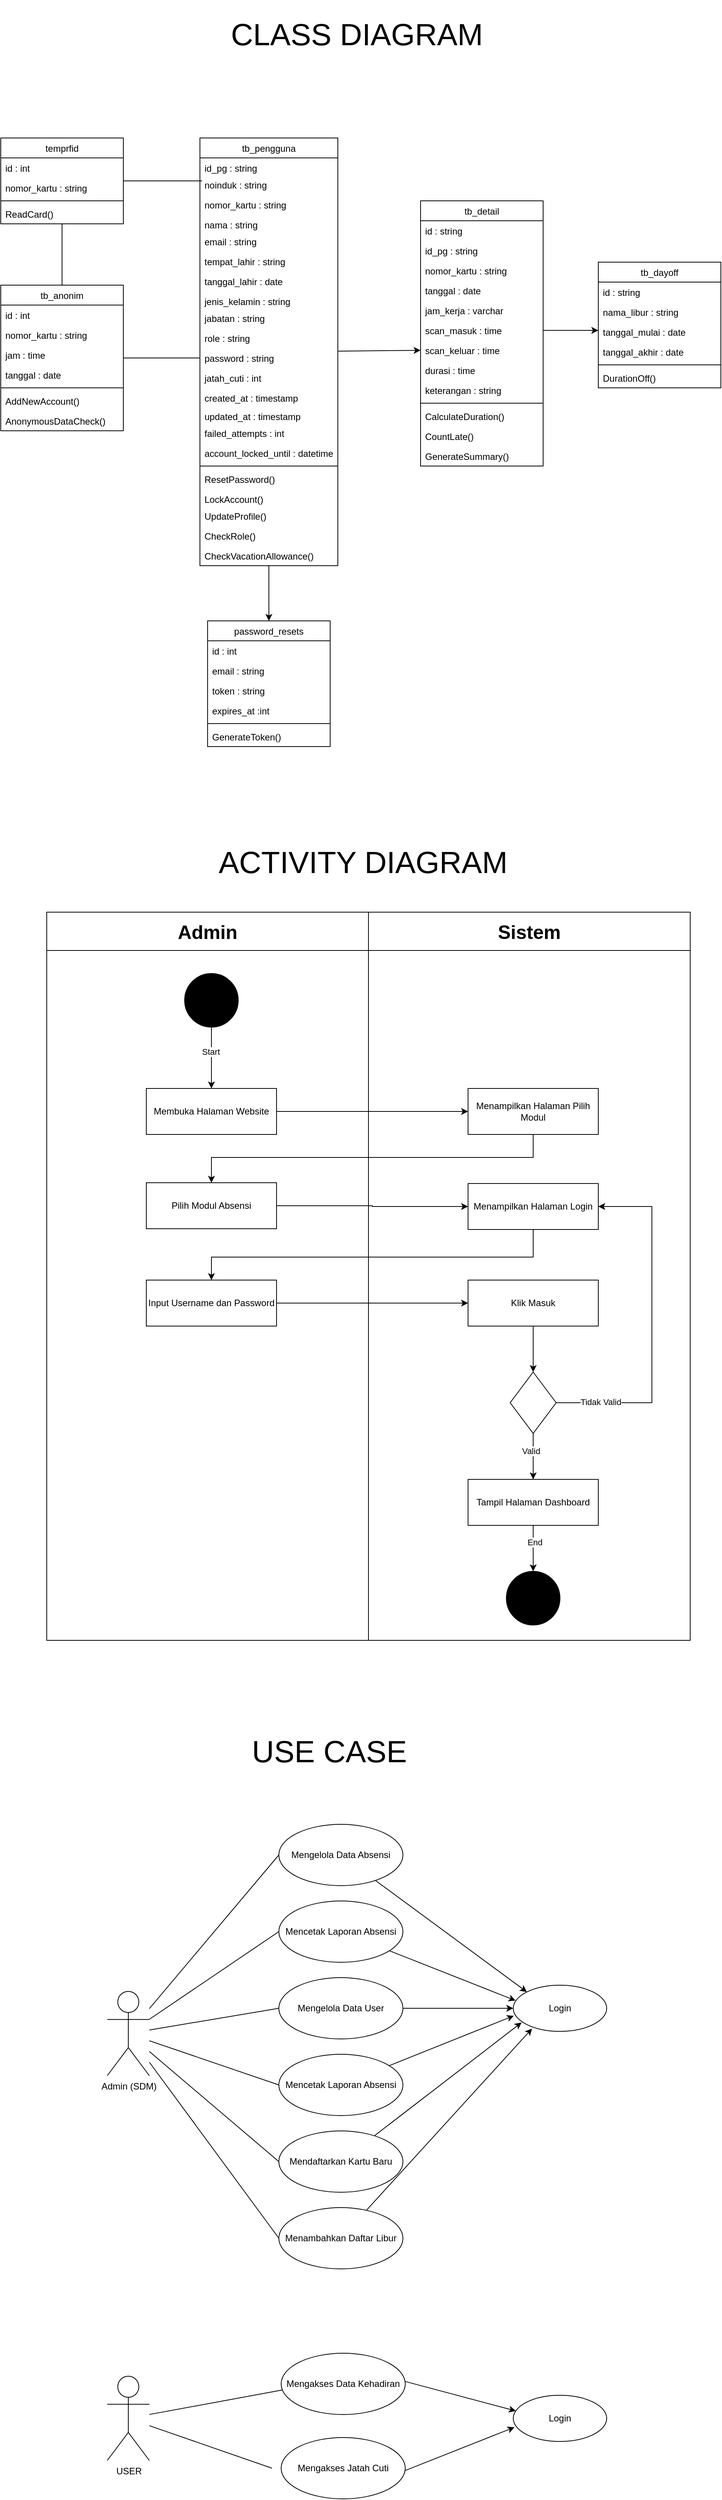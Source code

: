 <mxfile version="26.2.14" pages="2">
  <diagram id="C5RBs43oDa-KdzZeNtuy" name="Absensi">
    <mxGraphModel dx="3417" dy="1265" grid="1" gridSize="10" guides="1" tooltips="1" connect="1" arrows="1" fold="1" page="1" pageScale="1" pageWidth="827" pageHeight="1169" math="0" shadow="0">
      <root>
        <mxCell id="WIyWlLk6GJQsqaUBKTNV-0" />
        <mxCell id="WIyWlLk6GJQsqaUBKTNV-1" parent="WIyWlLk6GJQsqaUBKTNV-0" />
        <mxCell id="SyuBjHR5Lwldrf2_lOxi-8" style="edgeStyle=orthogonalEdgeStyle;rounded=0;orthogonalLoop=1;jettySize=auto;html=1;entryX=0.5;entryY=0;entryDx=0;entryDy=0;" edge="1" parent="WIyWlLk6GJQsqaUBKTNV-1" source="zkfFHV4jXpPFQw0GAbJ--0" target="zkfFHV4jXpPFQw0GAbJ--6">
          <mxGeometry relative="1" as="geometry" />
        </mxCell>
        <mxCell id="SyuBjHR5Lwldrf2_lOxi-12" style="rounded=0;orthogonalLoop=1;jettySize=auto;html=1;entryX=0;entryY=0.5;entryDx=0;entryDy=0;" edge="1" parent="WIyWlLk6GJQsqaUBKTNV-1" source="zkfFHV4jXpPFQw0GAbJ--0" target="3MfYSc1OecgdVgET8Uy0-64">
          <mxGeometry relative="1" as="geometry">
            <mxPoint x="470" y="609" as="targetPoint" />
          </mxGeometry>
        </mxCell>
        <mxCell id="zkfFHV4jXpPFQw0GAbJ--0" value="tb_pengguna" style="swimlane;fontStyle=0;align=center;verticalAlign=top;childLayout=stackLayout;horizontal=1;startSize=26;horizontalStack=0;resizeParent=1;resizeLast=0;collapsible=1;marginBottom=0;rounded=0;shadow=0;strokeWidth=1;" parent="WIyWlLk6GJQsqaUBKTNV-1" vertex="1">
          <mxGeometry x="200" y="330" width="180" height="558" as="geometry">
            <mxRectangle x="230" y="140" width="160" height="26" as="alternateBounds" />
          </mxGeometry>
        </mxCell>
        <mxCell id="zkfFHV4jXpPFQw0GAbJ--1" value="id_pg : string" style="text;align=left;verticalAlign=top;spacingLeft=4;spacingRight=4;overflow=hidden;rotatable=0;points=[[0,0.5],[1,0.5]];portConstraint=eastwest;" parent="zkfFHV4jXpPFQw0GAbJ--0" vertex="1">
          <mxGeometry y="26" width="180" height="22" as="geometry" />
        </mxCell>
        <mxCell id="zkfFHV4jXpPFQw0GAbJ--2" value="noinduk : string" style="text;align=left;verticalAlign=top;spacingLeft=4;spacingRight=4;overflow=hidden;rotatable=0;points=[[0,0.5],[1,0.5]];portConstraint=eastwest;rounded=0;shadow=0;html=0;" parent="zkfFHV4jXpPFQw0GAbJ--0" vertex="1">
          <mxGeometry y="48" width="180" height="26" as="geometry" />
        </mxCell>
        <mxCell id="zkfFHV4jXpPFQw0GAbJ--3" value="nomor_kartu : string" style="text;align=left;verticalAlign=top;spacingLeft=4;spacingRight=4;overflow=hidden;rotatable=0;points=[[0,0.5],[1,0.5]];portConstraint=eastwest;rounded=0;shadow=0;html=0;" parent="zkfFHV4jXpPFQw0GAbJ--0" vertex="1">
          <mxGeometry y="74" width="180" height="26" as="geometry" />
        </mxCell>
        <mxCell id="3MfYSc1OecgdVgET8Uy0-11" value="nama : string" style="text;align=left;verticalAlign=top;spacingLeft=4;spacingRight=4;overflow=hidden;rotatable=0;points=[[0,0.5],[1,0.5]];portConstraint=eastwest;" parent="zkfFHV4jXpPFQw0GAbJ--0" vertex="1">
          <mxGeometry y="100" width="180" height="22" as="geometry" />
        </mxCell>
        <mxCell id="3MfYSc1OecgdVgET8Uy0-13" value="email : string" style="text;align=left;verticalAlign=top;spacingLeft=4;spacingRight=4;overflow=hidden;rotatable=0;points=[[0,0.5],[1,0.5]];portConstraint=eastwest;rounded=0;shadow=0;html=0;" parent="zkfFHV4jXpPFQw0GAbJ--0" vertex="1">
          <mxGeometry y="122" width="180" height="26" as="geometry" />
        </mxCell>
        <mxCell id="3MfYSc1OecgdVgET8Uy0-24" value="tempat_lahir : string" style="text;align=left;verticalAlign=top;spacingLeft=4;spacingRight=4;overflow=hidden;rotatable=0;points=[[0,0.5],[1,0.5]];portConstraint=eastwest;rounded=0;shadow=0;html=0;" parent="zkfFHV4jXpPFQw0GAbJ--0" vertex="1">
          <mxGeometry y="148" width="180" height="26" as="geometry" />
        </mxCell>
        <mxCell id="3MfYSc1OecgdVgET8Uy0-21" value="tanggal_lahir : date" style="text;align=left;verticalAlign=top;spacingLeft=4;spacingRight=4;overflow=hidden;rotatable=0;points=[[0,0.5],[1,0.5]];portConstraint=eastwest;rounded=0;shadow=0;html=0;" parent="zkfFHV4jXpPFQw0GAbJ--0" vertex="1">
          <mxGeometry y="174" width="180" height="26" as="geometry" />
        </mxCell>
        <mxCell id="3MfYSc1OecgdVgET8Uy0-20" value="jenis_kelamin : string" style="text;align=left;verticalAlign=top;spacingLeft=4;spacingRight=4;overflow=hidden;rotatable=0;points=[[0,0.5],[1,0.5]];portConstraint=eastwest;" parent="zkfFHV4jXpPFQw0GAbJ--0" vertex="1">
          <mxGeometry y="200" width="180" height="22" as="geometry" />
        </mxCell>
        <mxCell id="3MfYSc1OecgdVgET8Uy0-22" value="jabatan : string" style="text;align=left;verticalAlign=top;spacingLeft=4;spacingRight=4;overflow=hidden;rotatable=0;points=[[0,0.5],[1,0.5]];portConstraint=eastwest;rounded=0;shadow=0;html=0;" parent="zkfFHV4jXpPFQw0GAbJ--0" vertex="1">
          <mxGeometry y="222" width="180" height="26" as="geometry" />
        </mxCell>
        <mxCell id="3MfYSc1OecgdVgET8Uy0-23" value="role : string" style="text;align=left;verticalAlign=top;spacingLeft=4;spacingRight=4;overflow=hidden;rotatable=0;points=[[0,0.5],[1,0.5]];portConstraint=eastwest;rounded=0;shadow=0;html=0;" parent="zkfFHV4jXpPFQw0GAbJ--0" vertex="1">
          <mxGeometry y="248" width="180" height="26" as="geometry" />
        </mxCell>
        <mxCell id="3MfYSc1OecgdVgET8Uy0-12" value="password : string" style="text;align=left;verticalAlign=top;spacingLeft=4;spacingRight=4;overflow=hidden;rotatable=0;points=[[0,0.5],[1,0.5]];portConstraint=eastwest;rounded=0;shadow=0;html=0;" parent="zkfFHV4jXpPFQw0GAbJ--0" vertex="1">
          <mxGeometry y="274" width="180" height="26" as="geometry" />
        </mxCell>
        <mxCell id="3MfYSc1OecgdVgET8Uy0-52" value="jatah_cuti : int" style="text;align=left;verticalAlign=top;spacingLeft=4;spacingRight=4;overflow=hidden;rotatable=0;points=[[0,0.5],[1,0.5]];portConstraint=eastwest;rounded=0;shadow=0;html=0;" parent="zkfFHV4jXpPFQw0GAbJ--0" vertex="1">
          <mxGeometry y="300" width="180" height="26" as="geometry" />
        </mxCell>
        <mxCell id="3MfYSc1OecgdVgET8Uy0-56" value="created_at : timestamp" style="text;align=left;verticalAlign=top;spacingLeft=4;spacingRight=4;overflow=hidden;rotatable=0;points=[[0,0.5],[1,0.5]];portConstraint=eastwest;rounded=0;shadow=0;html=0;" parent="zkfFHV4jXpPFQw0GAbJ--0" vertex="1">
          <mxGeometry y="326" width="180" height="24" as="geometry" />
        </mxCell>
        <mxCell id="3MfYSc1OecgdVgET8Uy0-55" value="updated_at : timestamp" style="text;align=left;verticalAlign=top;spacingLeft=4;spacingRight=4;overflow=hidden;rotatable=0;points=[[0,0.5],[1,0.5]];portConstraint=eastwest;" parent="zkfFHV4jXpPFQw0GAbJ--0" vertex="1">
          <mxGeometry y="350" width="180" height="22" as="geometry" />
        </mxCell>
        <mxCell id="3MfYSc1OecgdVgET8Uy0-54" value="failed_attempts : int" style="text;align=left;verticalAlign=top;spacingLeft=4;spacingRight=4;overflow=hidden;rotatable=0;points=[[0,0.5],[1,0.5]];portConstraint=eastwest;rounded=0;shadow=0;html=0;" parent="zkfFHV4jXpPFQw0GAbJ--0" vertex="1">
          <mxGeometry y="372" width="180" height="26" as="geometry" />
        </mxCell>
        <mxCell id="3MfYSc1OecgdVgET8Uy0-53" value="account_locked_until : datetime" style="text;align=left;verticalAlign=top;spacingLeft=4;spacingRight=4;overflow=hidden;rotatable=0;points=[[0,0.5],[1,0.5]];portConstraint=eastwest;rounded=0;shadow=0;html=0;" parent="zkfFHV4jXpPFQw0GAbJ--0" vertex="1">
          <mxGeometry y="398" width="180" height="26" as="geometry" />
        </mxCell>
        <mxCell id="zkfFHV4jXpPFQw0GAbJ--4" value="" style="line;html=1;strokeWidth=1;align=left;verticalAlign=middle;spacingTop=-1;spacingLeft=3;spacingRight=3;rotatable=0;labelPosition=right;points=[];portConstraint=eastwest;" parent="zkfFHV4jXpPFQw0GAbJ--0" vertex="1">
          <mxGeometry y="424" width="180" height="8" as="geometry" />
        </mxCell>
        <mxCell id="zkfFHV4jXpPFQw0GAbJ--5" value="ResetPassword()" style="text;align=left;verticalAlign=top;spacingLeft=4;spacingRight=4;overflow=hidden;rotatable=0;points=[[0,0.5],[1,0.5]];portConstraint=eastwest;" parent="zkfFHV4jXpPFQw0GAbJ--0" vertex="1">
          <mxGeometry y="432" width="180" height="26" as="geometry" />
        </mxCell>
        <mxCell id="3MfYSc1OecgdVgET8Uy0-65" value="LockAccount()" style="text;align=left;verticalAlign=top;spacingLeft=4;spacingRight=4;overflow=hidden;rotatable=0;points=[[0,0.5],[1,0.5]];portConstraint=eastwest;" parent="zkfFHV4jXpPFQw0GAbJ--0" vertex="1">
          <mxGeometry y="458" width="180" height="22" as="geometry" />
        </mxCell>
        <mxCell id="3MfYSc1OecgdVgET8Uy0-66" value="UpdateProfile()" style="text;align=left;verticalAlign=top;spacingLeft=4;spacingRight=4;overflow=hidden;rotatable=0;points=[[0,0.5],[1,0.5]];portConstraint=eastwest;rounded=0;shadow=0;html=0;" parent="zkfFHV4jXpPFQw0GAbJ--0" vertex="1">
          <mxGeometry y="480" width="180" height="26" as="geometry" />
        </mxCell>
        <mxCell id="3MfYSc1OecgdVgET8Uy0-67" value="CheckRole()" style="text;align=left;verticalAlign=top;spacingLeft=4;spacingRight=4;overflow=hidden;rotatable=0;points=[[0,0.5],[1,0.5]];portConstraint=eastwest;rounded=0;shadow=0;html=0;" parent="zkfFHV4jXpPFQw0GAbJ--0" vertex="1">
          <mxGeometry y="506" width="180" height="26" as="geometry" />
        </mxCell>
        <mxCell id="3MfYSc1OecgdVgET8Uy0-68" value="CheckVacationAllowance()" style="text;align=left;verticalAlign=top;spacingLeft=4;spacingRight=4;overflow=hidden;rotatable=0;points=[[0,0.5],[1,0.5]];portConstraint=eastwest;rounded=0;shadow=0;html=0;" parent="zkfFHV4jXpPFQw0GAbJ--0" vertex="1">
          <mxGeometry y="532" width="180" height="26" as="geometry" />
        </mxCell>
        <mxCell id="zkfFHV4jXpPFQw0GAbJ--6" value="password_resets" style="swimlane;fontStyle=0;align=center;verticalAlign=top;childLayout=stackLayout;horizontal=1;startSize=26;horizontalStack=0;resizeParent=1;resizeLast=0;collapsible=1;marginBottom=0;rounded=0;shadow=0;strokeWidth=1;" parent="WIyWlLk6GJQsqaUBKTNV-1" vertex="1">
          <mxGeometry x="210" y="960" width="160" height="164" as="geometry">
            <mxRectangle x="130" y="380" width="160" height="26" as="alternateBounds" />
          </mxGeometry>
        </mxCell>
        <mxCell id="zkfFHV4jXpPFQw0GAbJ--7" value="id : int" style="text;align=left;verticalAlign=top;spacingLeft=4;spacingRight=4;overflow=hidden;rotatable=0;points=[[0,0.5],[1,0.5]];portConstraint=eastwest;" parent="zkfFHV4jXpPFQw0GAbJ--6" vertex="1">
          <mxGeometry y="26" width="160" height="26" as="geometry" />
        </mxCell>
        <mxCell id="zkfFHV4jXpPFQw0GAbJ--8" value="email : string" style="text;align=left;verticalAlign=top;spacingLeft=4;spacingRight=4;overflow=hidden;rotatable=0;points=[[0,0.5],[1,0.5]];portConstraint=eastwest;rounded=0;shadow=0;html=0;" parent="zkfFHV4jXpPFQw0GAbJ--6" vertex="1">
          <mxGeometry y="52" width="160" height="26" as="geometry" />
        </mxCell>
        <mxCell id="zkfFHV4jXpPFQw0GAbJ--10" value="token : string" style="text;align=left;verticalAlign=top;spacingLeft=4;spacingRight=4;overflow=hidden;rotatable=0;points=[[0,0.5],[1,0.5]];portConstraint=eastwest;fontStyle=0" parent="zkfFHV4jXpPFQw0GAbJ--6" vertex="1">
          <mxGeometry y="78" width="160" height="26" as="geometry" />
        </mxCell>
        <mxCell id="3MfYSc1OecgdVgET8Uy0-58" value="expires_at :int" style="text;align=left;verticalAlign=top;spacingLeft=4;spacingRight=4;overflow=hidden;rotatable=0;points=[[0,0.5],[1,0.5]];portConstraint=eastwest;" parent="zkfFHV4jXpPFQw0GAbJ--6" vertex="1">
          <mxGeometry y="104" width="160" height="26" as="geometry" />
        </mxCell>
        <mxCell id="zkfFHV4jXpPFQw0GAbJ--9" value="" style="line;html=1;strokeWidth=1;align=left;verticalAlign=middle;spacingTop=-1;spacingLeft=3;spacingRight=3;rotatable=0;labelPosition=right;points=[];portConstraint=eastwest;" parent="zkfFHV4jXpPFQw0GAbJ--6" vertex="1">
          <mxGeometry y="130" width="160" height="8" as="geometry" />
        </mxCell>
        <mxCell id="zkfFHV4jXpPFQw0GAbJ--11" value="GenerateToken()" style="text;align=left;verticalAlign=top;spacingLeft=4;spacingRight=4;overflow=hidden;rotatable=0;points=[[0,0.5],[1,0.5]];portConstraint=eastwest;" parent="zkfFHV4jXpPFQw0GAbJ--6" vertex="1">
          <mxGeometry y="138" width="160" height="26" as="geometry" />
        </mxCell>
        <mxCell id="SyuBjHR5Lwldrf2_lOxi-14" style="edgeStyle=orthogonalEdgeStyle;rounded=0;orthogonalLoop=1;jettySize=auto;html=1;endArrow=none;startFill=0;entryX=0.5;entryY=0.013;entryDx=0;entryDy=0;entryPerimeter=0;" edge="1" parent="WIyWlLk6GJQsqaUBKTNV-1" source="zkfFHV4jXpPFQw0GAbJ--13" target="SyuBjHR5Lwldrf2_lOxi-0">
          <mxGeometry relative="1" as="geometry">
            <mxPoint x="20" y="520" as="targetPoint" />
          </mxGeometry>
        </mxCell>
        <mxCell id="zkfFHV4jXpPFQw0GAbJ--13" value="temprfid" style="swimlane;fontStyle=0;align=center;verticalAlign=top;childLayout=stackLayout;horizontal=1;startSize=26;horizontalStack=0;resizeParent=1;resizeLast=0;collapsible=1;marginBottom=0;rounded=0;shadow=0;strokeWidth=1;" parent="WIyWlLk6GJQsqaUBKTNV-1" vertex="1">
          <mxGeometry x="-60" y="330" width="160" height="112" as="geometry">
            <mxRectangle x="340" y="380" width="170" height="26" as="alternateBounds" />
          </mxGeometry>
        </mxCell>
        <mxCell id="3MfYSc1OecgdVgET8Uy0-57" value="id : int" style="text;align=left;verticalAlign=top;spacingLeft=4;spacingRight=4;overflow=hidden;rotatable=0;points=[[0,0.5],[1,0.5]];portConstraint=eastwest;" parent="zkfFHV4jXpPFQw0GAbJ--13" vertex="1">
          <mxGeometry y="26" width="160" height="26" as="geometry" />
        </mxCell>
        <mxCell id="zkfFHV4jXpPFQw0GAbJ--14" value="nomor_kartu : string" style="text;align=left;verticalAlign=top;spacingLeft=4;spacingRight=4;overflow=hidden;rotatable=0;points=[[0,0.5],[1,0.5]];portConstraint=eastwest;" parent="zkfFHV4jXpPFQw0GAbJ--13" vertex="1">
          <mxGeometry y="52" width="160" height="26" as="geometry" />
        </mxCell>
        <mxCell id="zkfFHV4jXpPFQw0GAbJ--15" value="" style="line;html=1;strokeWidth=1;align=left;verticalAlign=middle;spacingTop=-1;spacingLeft=3;spacingRight=3;rotatable=0;labelPosition=right;points=[];portConstraint=eastwest;" parent="zkfFHV4jXpPFQw0GAbJ--13" vertex="1">
          <mxGeometry y="78" width="160" height="8" as="geometry" />
        </mxCell>
        <mxCell id="3MfYSc1OecgdVgET8Uy0-59" value="ReadCard()" style="text;align=left;verticalAlign=top;spacingLeft=4;spacingRight=4;overflow=hidden;rotatable=0;points=[[0,0.5],[1,0.5]];portConstraint=eastwest;" parent="zkfFHV4jXpPFQw0GAbJ--13" vertex="1">
          <mxGeometry y="86" width="160" height="26" as="geometry" />
        </mxCell>
        <mxCell id="zkfFHV4jXpPFQw0GAbJ--17" value="tb_detail" style="swimlane;fontStyle=0;align=center;verticalAlign=top;childLayout=stackLayout;horizontal=1;startSize=26;horizontalStack=0;resizeParent=1;resizeLast=0;collapsible=1;marginBottom=0;rounded=0;shadow=0;strokeWidth=1;" parent="WIyWlLk6GJQsqaUBKTNV-1" vertex="1">
          <mxGeometry x="488" y="412" width="160" height="346" as="geometry">
            <mxRectangle x="550" y="140" width="160" height="26" as="alternateBounds" />
          </mxGeometry>
        </mxCell>
        <mxCell id="zkfFHV4jXpPFQw0GAbJ--18" value="id : string" style="text;align=left;verticalAlign=top;spacingLeft=4;spacingRight=4;overflow=hidden;rotatable=0;points=[[0,0.5],[1,0.5]];portConstraint=eastwest;" parent="zkfFHV4jXpPFQw0GAbJ--17" vertex="1">
          <mxGeometry y="26" width="160" height="26" as="geometry" />
        </mxCell>
        <mxCell id="zkfFHV4jXpPFQw0GAbJ--19" value="id_pg : string" style="text;align=left;verticalAlign=top;spacingLeft=4;spacingRight=4;overflow=hidden;rotatable=0;points=[[0,0.5],[1,0.5]];portConstraint=eastwest;rounded=0;shadow=0;html=0;" parent="zkfFHV4jXpPFQw0GAbJ--17" vertex="1">
          <mxGeometry y="52" width="160" height="26" as="geometry" />
        </mxCell>
        <mxCell id="zkfFHV4jXpPFQw0GAbJ--20" value="nomor_kartu : string" style="text;align=left;verticalAlign=top;spacingLeft=4;spacingRight=4;overflow=hidden;rotatable=0;points=[[0,0.5],[1,0.5]];portConstraint=eastwest;rounded=0;shadow=0;html=0;" parent="zkfFHV4jXpPFQw0GAbJ--17" vertex="1">
          <mxGeometry y="78" width="160" height="26" as="geometry" />
        </mxCell>
        <mxCell id="zkfFHV4jXpPFQw0GAbJ--21" value="tanggal : date" style="text;align=left;verticalAlign=top;spacingLeft=4;spacingRight=4;overflow=hidden;rotatable=0;points=[[0,0.5],[1,0.5]];portConstraint=eastwest;rounded=0;shadow=0;html=0;" parent="zkfFHV4jXpPFQw0GAbJ--17" vertex="1">
          <mxGeometry y="104" width="160" height="26" as="geometry" />
        </mxCell>
        <mxCell id="zkfFHV4jXpPFQw0GAbJ--22" value="jam_kerja : varchar" style="text;align=left;verticalAlign=top;spacingLeft=4;spacingRight=4;overflow=hidden;rotatable=0;points=[[0,0.5],[1,0.5]];portConstraint=eastwest;rounded=0;shadow=0;html=0;" parent="zkfFHV4jXpPFQw0GAbJ--17" vertex="1">
          <mxGeometry y="130" width="160" height="26" as="geometry" />
        </mxCell>
        <mxCell id="SyuBjHR5Lwldrf2_lOxi-9" style="edgeStyle=orthogonalEdgeStyle;rounded=0;orthogonalLoop=1;jettySize=auto;html=1;" edge="1" parent="zkfFHV4jXpPFQw0GAbJ--17" source="3MfYSc1OecgdVgET8Uy0-60">
          <mxGeometry relative="1" as="geometry">
            <mxPoint x="232" y="169" as="targetPoint" />
          </mxGeometry>
        </mxCell>
        <mxCell id="3MfYSc1OecgdVgET8Uy0-60" value="scan_masuk : time" style="text;align=left;verticalAlign=top;spacingLeft=4;spacingRight=4;overflow=hidden;rotatable=0;points=[[0,0.5],[1,0.5]];portConstraint=eastwest;rounded=0;shadow=0;html=0;" parent="zkfFHV4jXpPFQw0GAbJ--17" vertex="1">
          <mxGeometry y="156" width="160" height="26" as="geometry" />
        </mxCell>
        <mxCell id="3MfYSc1OecgdVgET8Uy0-64" value="scan_keluar : time" style="text;align=left;verticalAlign=top;spacingLeft=4;spacingRight=4;overflow=hidden;rotatable=0;points=[[0,0.5],[1,0.5]];portConstraint=eastwest;" parent="zkfFHV4jXpPFQw0GAbJ--17" vertex="1">
          <mxGeometry y="182" width="160" height="26" as="geometry" />
        </mxCell>
        <mxCell id="3MfYSc1OecgdVgET8Uy0-63" value="durasi : time" style="text;align=left;verticalAlign=top;spacingLeft=4;spacingRight=4;overflow=hidden;rotatable=0;points=[[0,0.5],[1,0.5]];portConstraint=eastwest;rounded=0;shadow=0;html=0;" parent="zkfFHV4jXpPFQw0GAbJ--17" vertex="1">
          <mxGeometry y="208" width="160" height="26" as="geometry" />
        </mxCell>
        <mxCell id="3MfYSc1OecgdVgET8Uy0-62" value="keterangan : string" style="text;align=left;verticalAlign=top;spacingLeft=4;spacingRight=4;overflow=hidden;rotatable=0;points=[[0,0.5],[1,0.5]];portConstraint=eastwest;rounded=0;shadow=0;html=0;" parent="zkfFHV4jXpPFQw0GAbJ--17" vertex="1">
          <mxGeometry y="234" width="160" height="26" as="geometry" />
        </mxCell>
        <mxCell id="zkfFHV4jXpPFQw0GAbJ--23" value="" style="line;html=1;strokeWidth=1;align=left;verticalAlign=middle;spacingTop=-1;spacingLeft=3;spacingRight=3;rotatable=0;labelPosition=right;points=[];portConstraint=eastwest;" parent="zkfFHV4jXpPFQw0GAbJ--17" vertex="1">
          <mxGeometry y="260" width="160" height="8" as="geometry" />
        </mxCell>
        <mxCell id="zkfFHV4jXpPFQw0GAbJ--24" value="CalculateDuration()" style="text;align=left;verticalAlign=top;spacingLeft=4;spacingRight=4;overflow=hidden;rotatable=0;points=[[0,0.5],[1,0.5]];portConstraint=eastwest;" parent="zkfFHV4jXpPFQw0GAbJ--17" vertex="1">
          <mxGeometry y="268" width="160" height="26" as="geometry" />
        </mxCell>
        <mxCell id="3MfYSc1OecgdVgET8Uy0-61" value="CountLate()" style="text;align=left;verticalAlign=top;spacingLeft=4;spacingRight=4;overflow=hidden;rotatable=0;points=[[0,0.5],[1,0.5]];portConstraint=eastwest;rounded=0;shadow=0;html=0;" parent="zkfFHV4jXpPFQw0GAbJ--17" vertex="1">
          <mxGeometry y="294" width="160" height="26" as="geometry" />
        </mxCell>
        <mxCell id="zkfFHV4jXpPFQw0GAbJ--25" value="GenerateSummary()" style="text;align=left;verticalAlign=top;spacingLeft=4;spacingRight=4;overflow=hidden;rotatable=0;points=[[0,0.5],[1,0.5]];portConstraint=eastwest;" parent="zkfFHV4jXpPFQw0GAbJ--17" vertex="1">
          <mxGeometry y="320" width="160" height="26" as="geometry" />
        </mxCell>
        <mxCell id="3MfYSc1OecgdVgET8Uy0-2" value="ACTIVITY DIAGRAM" style="text;align=center;verticalAlign=middle;spacingLeft=4;spacingRight=4;overflow=hidden;rotatable=0;points=[[0,0.5],[1,0.5]];portConstraint=eastwest;fontSize=40;" parent="WIyWlLk6GJQsqaUBKTNV-1" vertex="1">
          <mxGeometry x="148" y="1230" width="530" height="80" as="geometry" />
        </mxCell>
        <mxCell id="3MfYSc1OecgdVgET8Uy0-3" value="CLASS DIAGRAM" style="text;align=center;verticalAlign=middle;spacingLeft=4;spacingRight=4;overflow=hidden;rotatable=0;points=[[0,0.5],[1,0.5]];portConstraint=eastwest;fontSize=40;" parent="WIyWlLk6GJQsqaUBKTNV-1" vertex="1">
          <mxGeometry x="140" y="150" width="530" height="80" as="geometry" />
        </mxCell>
        <mxCell id="3MfYSc1OecgdVgET8Uy0-4" value="USE CASE" style="text;align=center;verticalAlign=middle;spacingLeft=4;spacingRight=4;overflow=hidden;rotatable=0;points=[[0,0.5],[1,0.5]];portConstraint=eastwest;fontSize=40;" parent="WIyWlLk6GJQsqaUBKTNV-1" vertex="1">
          <mxGeometry x="104" y="2390" width="530" height="80" as="geometry" />
        </mxCell>
        <mxCell id="3MfYSc1OecgdVgET8Uy0-37" style="rounded=0;orthogonalLoop=1;jettySize=auto;html=1;entryX=0;entryY=0;entryDx=0;entryDy=0;" parent="WIyWlLk6GJQsqaUBKTNV-1" source="3MfYSc1OecgdVgET8Uy0-5" target="3MfYSc1OecgdVgET8Uy0-28" edge="1">
          <mxGeometry relative="1" as="geometry" />
        </mxCell>
        <mxCell id="3MfYSc1OecgdVgET8Uy0-5" value="Mengelola Data Absensi" style="ellipse;whiteSpace=wrap;html=1;" parent="WIyWlLk6GJQsqaUBKTNV-1" vertex="1">
          <mxGeometry x="303" y="2530" width="162" height="80" as="geometry" />
        </mxCell>
        <mxCell id="3MfYSc1OecgdVgET8Uy0-29" style="rounded=0;orthogonalLoop=1;jettySize=auto;html=1;entryX=0;entryY=0.5;entryDx=0;entryDy=0;strokeColor=default;endArrow=none;startFill=0;" parent="WIyWlLk6GJQsqaUBKTNV-1" source="3MfYSc1OecgdVgET8Uy0-6" target="3MfYSc1OecgdVgET8Uy0-5" edge="1">
          <mxGeometry relative="1" as="geometry" />
        </mxCell>
        <mxCell id="3MfYSc1OecgdVgET8Uy0-31" style="rounded=0;orthogonalLoop=1;jettySize=auto;html=1;entryX=0;entryY=0.5;entryDx=0;entryDy=0;strokeColor=default;endArrow=none;startFill=0;" parent="WIyWlLk6GJQsqaUBKTNV-1" source="3MfYSc1OecgdVgET8Uy0-6" target="3MfYSc1OecgdVgET8Uy0-8" edge="1">
          <mxGeometry relative="1" as="geometry" />
        </mxCell>
        <mxCell id="3MfYSc1OecgdVgET8Uy0-32" style="rounded=0;orthogonalLoop=1;jettySize=auto;html=1;entryX=0;entryY=0.5;entryDx=0;entryDy=0;strokeColor=default;endArrow=none;startFill=0;" parent="WIyWlLk6GJQsqaUBKTNV-1" source="3MfYSc1OecgdVgET8Uy0-6" target="3MfYSc1OecgdVgET8Uy0-9" edge="1">
          <mxGeometry relative="1" as="geometry" />
        </mxCell>
        <mxCell id="3MfYSc1OecgdVgET8Uy0-33" style="rounded=0;orthogonalLoop=1;jettySize=auto;html=1;entryX=0;entryY=0.5;entryDx=0;entryDy=0;strokeColor=default;endArrow=none;startFill=0;" parent="WIyWlLk6GJQsqaUBKTNV-1" source="3MfYSc1OecgdVgET8Uy0-6" target="3MfYSc1OecgdVgET8Uy0-10" edge="1">
          <mxGeometry relative="1" as="geometry" />
        </mxCell>
        <mxCell id="3MfYSc1OecgdVgET8Uy0-34" style="rounded=0;orthogonalLoop=1;jettySize=auto;html=1;entryX=0;entryY=0.5;entryDx=0;entryDy=0;strokeColor=default;endArrow=none;startFill=0;" parent="WIyWlLk6GJQsqaUBKTNV-1" source="3MfYSc1OecgdVgET8Uy0-6" target="3MfYSc1OecgdVgET8Uy0-25" edge="1">
          <mxGeometry relative="1" as="geometry" />
        </mxCell>
        <mxCell id="3MfYSc1OecgdVgET8Uy0-6" value="Admin (SDM)" style="shape=umlActor;verticalLabelPosition=bottom;verticalAlign=top;html=1;outlineConnect=0;" parent="WIyWlLk6GJQsqaUBKTNV-1" vertex="1">
          <mxGeometry x="79" y="2748" width="55" height="110" as="geometry" />
        </mxCell>
        <mxCell id="3MfYSc1OecgdVgET8Uy0-7" value="USER" style="shape=umlActor;verticalLabelPosition=bottom;verticalAlign=top;html=1;outlineConnect=0;" parent="WIyWlLk6GJQsqaUBKTNV-1" vertex="1">
          <mxGeometry x="79" y="3250" width="55" height="110" as="geometry" />
        </mxCell>
        <mxCell id="3MfYSc1OecgdVgET8Uy0-38" style="rounded=0;orthogonalLoop=1;jettySize=auto;html=1;entryX=0.024;entryY=0.333;entryDx=0;entryDy=0;entryPerimeter=0;" parent="WIyWlLk6GJQsqaUBKTNV-1" source="3MfYSc1OecgdVgET8Uy0-8" target="3MfYSc1OecgdVgET8Uy0-28" edge="1">
          <mxGeometry relative="1" as="geometry" />
        </mxCell>
        <mxCell id="3MfYSc1OecgdVgET8Uy0-8" value="Mencetak Laporan Absensi" style="ellipse;whiteSpace=wrap;html=1;" parent="WIyWlLk6GJQsqaUBKTNV-1" vertex="1">
          <mxGeometry x="303" y="2630" width="162" height="80" as="geometry" />
        </mxCell>
        <mxCell id="3MfYSc1OecgdVgET8Uy0-39" style="rounded=0;orthogonalLoop=1;jettySize=auto;html=1;" parent="WIyWlLk6GJQsqaUBKTNV-1" source="3MfYSc1OecgdVgET8Uy0-9" target="3MfYSc1OecgdVgET8Uy0-28" edge="1">
          <mxGeometry relative="1" as="geometry" />
        </mxCell>
        <mxCell id="3MfYSc1OecgdVgET8Uy0-9" value="Mengelola Data User" style="ellipse;whiteSpace=wrap;html=1;" parent="WIyWlLk6GJQsqaUBKTNV-1" vertex="1">
          <mxGeometry x="303" y="2730" width="162" height="80" as="geometry" />
        </mxCell>
        <mxCell id="3MfYSc1OecgdVgET8Uy0-40" style="rounded=0;orthogonalLoop=1;jettySize=auto;html=1;entryX=0.006;entryY=0.663;entryDx=0;entryDy=0;entryPerimeter=0;" parent="WIyWlLk6GJQsqaUBKTNV-1" source="3MfYSc1OecgdVgET8Uy0-10" target="3MfYSc1OecgdVgET8Uy0-28" edge="1">
          <mxGeometry relative="1" as="geometry" />
        </mxCell>
        <mxCell id="3MfYSc1OecgdVgET8Uy0-10" value="Mencetak Laporan Absensi" style="ellipse;whiteSpace=wrap;html=1;" parent="WIyWlLk6GJQsqaUBKTNV-1" vertex="1">
          <mxGeometry x="303" y="2830" width="162" height="80" as="geometry" />
        </mxCell>
        <mxCell id="3MfYSc1OecgdVgET8Uy0-41" style="rounded=0;orthogonalLoop=1;jettySize=auto;html=1;entryX=0.089;entryY=0.808;entryDx=0;entryDy=0;entryPerimeter=0;" parent="WIyWlLk6GJQsqaUBKTNV-1" source="3MfYSc1OecgdVgET8Uy0-25" target="3MfYSc1OecgdVgET8Uy0-28" edge="1">
          <mxGeometry relative="1" as="geometry" />
        </mxCell>
        <mxCell id="3MfYSc1OecgdVgET8Uy0-25" value="Mendaftarkan Kartu Baru" style="ellipse;whiteSpace=wrap;html=1;" parent="WIyWlLk6GJQsqaUBKTNV-1" vertex="1">
          <mxGeometry x="303" y="2930" width="162" height="80" as="geometry" />
        </mxCell>
        <mxCell id="3MfYSc1OecgdVgET8Uy0-42" style="rounded=0;orthogonalLoop=1;jettySize=auto;html=1;entryX=0.201;entryY=0.94;entryDx=0;entryDy=0;entryPerimeter=0;" parent="WIyWlLk6GJQsqaUBKTNV-1" source="3MfYSc1OecgdVgET8Uy0-26" target="3MfYSc1OecgdVgET8Uy0-28" edge="1">
          <mxGeometry relative="1" as="geometry" />
        </mxCell>
        <mxCell id="3MfYSc1OecgdVgET8Uy0-26" value="Menambahkan Daftar Libur" style="ellipse;whiteSpace=wrap;html=1;" parent="WIyWlLk6GJQsqaUBKTNV-1" vertex="1">
          <mxGeometry x="303" y="3030" width="162" height="80" as="geometry" />
        </mxCell>
        <mxCell id="3MfYSc1OecgdVgET8Uy0-28" value="Login" style="ellipse;whiteSpace=wrap;html=1;" parent="WIyWlLk6GJQsqaUBKTNV-1" vertex="1">
          <mxGeometry x="609" y="2739.87" width="122" height="60.25" as="geometry" />
        </mxCell>
        <mxCell id="3MfYSc1OecgdVgET8Uy0-35" style="rounded=0;orthogonalLoop=1;jettySize=auto;html=1;entryX=0;entryY=0.5;entryDx=0;entryDy=0;strokeColor=default;endArrow=none;startFill=0;" parent="WIyWlLk6GJQsqaUBKTNV-1" source="3MfYSc1OecgdVgET8Uy0-6" target="3MfYSc1OecgdVgET8Uy0-26" edge="1">
          <mxGeometry relative="1" as="geometry" />
        </mxCell>
        <mxCell id="3MfYSc1OecgdVgET8Uy0-50" style="rounded=0;orthogonalLoop=1;jettySize=auto;html=1;entryX=0.027;entryY=0.339;entryDx=0;entryDy=0;exitX=0.993;exitY=0.457;exitDx=0;exitDy=0;exitPerimeter=0;entryPerimeter=0;" parent="WIyWlLk6GJQsqaUBKTNV-1" source="3MfYSc1OecgdVgET8Uy0-43" target="3MfYSc1OecgdVgET8Uy0-46" edge="1">
          <mxGeometry relative="1" as="geometry" />
        </mxCell>
        <mxCell id="3MfYSc1OecgdVgET8Uy0-43" value="Mengakses Data Kehadiran" style="ellipse;whiteSpace=wrap;html=1;" parent="WIyWlLk6GJQsqaUBKTNV-1" vertex="1">
          <mxGeometry x="306" y="3220" width="162" height="80" as="geometry" />
        </mxCell>
        <mxCell id="3MfYSc1OecgdVgET8Uy0-51" style="rounded=0;orthogonalLoop=1;jettySize=auto;html=1;exitX=0.993;exitY=0.543;exitDx=0;exitDy=0;exitPerimeter=0;entryX=0.013;entryY=0.693;entryDx=0;entryDy=0;entryPerimeter=0;" parent="WIyWlLk6GJQsqaUBKTNV-1" source="3MfYSc1OecgdVgET8Uy0-44" target="3MfYSc1OecgdVgET8Uy0-46" edge="1">
          <mxGeometry relative="1" as="geometry" />
        </mxCell>
        <mxCell id="3MfYSc1OecgdVgET8Uy0-44" value="Mengakses&amp;nbsp;Jatah Cuti" style="ellipse;whiteSpace=wrap;html=1;" parent="WIyWlLk6GJQsqaUBKTNV-1" vertex="1">
          <mxGeometry x="306" y="3330" width="162" height="80" as="geometry" />
        </mxCell>
        <mxCell id="3MfYSc1OecgdVgET8Uy0-46" value="Login" style="ellipse;whiteSpace=wrap;html=1;" parent="WIyWlLk6GJQsqaUBKTNV-1" vertex="1">
          <mxGeometry x="609" y="3274.87" width="122" height="60.25" as="geometry" />
        </mxCell>
        <mxCell id="3MfYSc1OecgdVgET8Uy0-48" style="rounded=0;orthogonalLoop=1;jettySize=auto;html=1;entryX=0.013;entryY=0.599;entryDx=0;entryDy=0;entryPerimeter=0;strokeColor=default;endArrow=none;startFill=0;" parent="WIyWlLk6GJQsqaUBKTNV-1" source="3MfYSc1OecgdVgET8Uy0-7" target="3MfYSc1OecgdVgET8Uy0-43" edge="1">
          <mxGeometry relative="1" as="geometry">
            <mxPoint x="54" y="2850" as="sourcePoint" />
            <mxPoint x="222" y="3085" as="targetPoint" />
          </mxGeometry>
        </mxCell>
        <mxCell id="3MfYSc1OecgdVgET8Uy0-49" style="rounded=0;orthogonalLoop=1;jettySize=auto;html=1;strokeColor=default;endArrow=none;startFill=0;" parent="WIyWlLk6GJQsqaUBKTNV-1" source="3MfYSc1OecgdVgET8Uy0-7" edge="1">
          <mxGeometry relative="1" as="geometry">
            <mxPoint x="164" y="3309" as="sourcePoint" />
            <mxPoint x="294" y="3370" as="targetPoint" />
          </mxGeometry>
        </mxCell>
        <mxCell id="3MfYSc1OecgdVgET8Uy0-69" value="tb_dayoff" style="swimlane;fontStyle=0;align=center;verticalAlign=top;childLayout=stackLayout;horizontal=1;startSize=26;horizontalStack=0;resizeParent=1;resizeLast=0;collapsible=1;marginBottom=0;rounded=0;shadow=0;strokeWidth=1;" parent="WIyWlLk6GJQsqaUBKTNV-1" vertex="1">
          <mxGeometry x="720" y="492" width="160" height="164" as="geometry">
            <mxRectangle x="130" y="380" width="160" height="26" as="alternateBounds" />
          </mxGeometry>
        </mxCell>
        <mxCell id="3MfYSc1OecgdVgET8Uy0-70" value="id : string" style="text;align=left;verticalAlign=top;spacingLeft=4;spacingRight=4;overflow=hidden;rotatable=0;points=[[0,0.5],[1,0.5]];portConstraint=eastwest;" parent="3MfYSc1OecgdVgET8Uy0-69" vertex="1">
          <mxGeometry y="26" width="160" height="26" as="geometry" />
        </mxCell>
        <mxCell id="3MfYSc1OecgdVgET8Uy0-71" value="nama_libur : string" style="text;align=left;verticalAlign=top;spacingLeft=4;spacingRight=4;overflow=hidden;rotatable=0;points=[[0,0.5],[1,0.5]];portConstraint=eastwest;rounded=0;shadow=0;html=0;" parent="3MfYSc1OecgdVgET8Uy0-69" vertex="1">
          <mxGeometry y="52" width="160" height="26" as="geometry" />
        </mxCell>
        <mxCell id="3MfYSc1OecgdVgET8Uy0-72" value="tanggal_mulai : date" style="text;align=left;verticalAlign=top;spacingLeft=4;spacingRight=4;overflow=hidden;rotatable=0;points=[[0,0.5],[1,0.5]];portConstraint=eastwest;fontStyle=0" parent="3MfYSc1OecgdVgET8Uy0-69" vertex="1">
          <mxGeometry y="78" width="160" height="26" as="geometry" />
        </mxCell>
        <mxCell id="3MfYSc1OecgdVgET8Uy0-73" value="tanggal_akhir : date" style="text;align=left;verticalAlign=top;spacingLeft=4;spacingRight=4;overflow=hidden;rotatable=0;points=[[0,0.5],[1,0.5]];portConstraint=eastwest;" parent="3MfYSc1OecgdVgET8Uy0-69" vertex="1">
          <mxGeometry y="104" width="160" height="26" as="geometry" />
        </mxCell>
        <mxCell id="3MfYSc1OecgdVgET8Uy0-74" value="" style="line;html=1;strokeWidth=1;align=left;verticalAlign=middle;spacingTop=-1;spacingLeft=3;spacingRight=3;rotatable=0;labelPosition=right;points=[];portConstraint=eastwest;" parent="3MfYSc1OecgdVgET8Uy0-69" vertex="1">
          <mxGeometry y="130" width="160" height="8" as="geometry" />
        </mxCell>
        <mxCell id="3MfYSc1OecgdVgET8Uy0-75" value="DurationOff()" style="text;align=left;verticalAlign=top;spacingLeft=4;spacingRight=4;overflow=hidden;rotatable=0;points=[[0,0.5],[1,0.5]];portConstraint=eastwest;" parent="3MfYSc1OecgdVgET8Uy0-69" vertex="1">
          <mxGeometry y="138" width="160" height="26" as="geometry" />
        </mxCell>
        <mxCell id="SyuBjHR5Lwldrf2_lOxi-16" style="edgeStyle=orthogonalEdgeStyle;rounded=0;orthogonalLoop=1;jettySize=auto;html=1;entryX=0;entryY=0.5;entryDx=0;entryDy=0;endArrow=none;startFill=0;" edge="1" parent="WIyWlLk6GJQsqaUBKTNV-1" source="SyuBjHR5Lwldrf2_lOxi-0" target="3MfYSc1OecgdVgET8Uy0-12">
          <mxGeometry relative="1" as="geometry" />
        </mxCell>
        <mxCell id="SyuBjHR5Lwldrf2_lOxi-0" value="tb_anonim" style="swimlane;fontStyle=0;align=center;verticalAlign=top;childLayout=stackLayout;horizontal=1;startSize=26;horizontalStack=0;resizeParent=1;resizeLast=0;collapsible=1;marginBottom=0;rounded=0;shadow=0;strokeWidth=1;" vertex="1" parent="WIyWlLk6GJQsqaUBKTNV-1">
          <mxGeometry x="-60" y="522" width="160" height="190" as="geometry">
            <mxRectangle x="130" y="380" width="160" height="26" as="alternateBounds" />
          </mxGeometry>
        </mxCell>
        <mxCell id="SyuBjHR5Lwldrf2_lOxi-1" value="id : int" style="text;align=left;verticalAlign=top;spacingLeft=4;spacingRight=4;overflow=hidden;rotatable=0;points=[[0,0.5],[1,0.5]];portConstraint=eastwest;" vertex="1" parent="SyuBjHR5Lwldrf2_lOxi-0">
          <mxGeometry y="26" width="160" height="26" as="geometry" />
        </mxCell>
        <mxCell id="SyuBjHR5Lwldrf2_lOxi-2" value="nomor_kartu : string" style="text;align=left;verticalAlign=top;spacingLeft=4;spacingRight=4;overflow=hidden;rotatable=0;points=[[0,0.5],[1,0.5]];portConstraint=eastwest;rounded=0;shadow=0;html=0;" vertex="1" parent="SyuBjHR5Lwldrf2_lOxi-0">
          <mxGeometry y="52" width="160" height="26" as="geometry" />
        </mxCell>
        <mxCell id="SyuBjHR5Lwldrf2_lOxi-3" value="jam : time" style="text;align=left;verticalAlign=top;spacingLeft=4;spacingRight=4;overflow=hidden;rotatable=0;points=[[0,0.5],[1,0.5]];portConstraint=eastwest;fontStyle=0" vertex="1" parent="SyuBjHR5Lwldrf2_lOxi-0">
          <mxGeometry y="78" width="160" height="26" as="geometry" />
        </mxCell>
        <mxCell id="SyuBjHR5Lwldrf2_lOxi-4" value="tanggal : date" style="text;align=left;verticalAlign=top;spacingLeft=4;spacingRight=4;overflow=hidden;rotatable=0;points=[[0,0.5],[1,0.5]];portConstraint=eastwest;" vertex="1" parent="SyuBjHR5Lwldrf2_lOxi-0">
          <mxGeometry y="104" width="160" height="26" as="geometry" />
        </mxCell>
        <mxCell id="SyuBjHR5Lwldrf2_lOxi-5" value="" style="line;html=1;strokeWidth=1;align=left;verticalAlign=middle;spacingTop=-1;spacingLeft=3;spacingRight=3;rotatable=0;labelPosition=right;points=[];portConstraint=eastwest;" vertex="1" parent="SyuBjHR5Lwldrf2_lOxi-0">
          <mxGeometry y="130" width="160" height="8" as="geometry" />
        </mxCell>
        <mxCell id="SyuBjHR5Lwldrf2_lOxi-6" value="AddNewAccount()    " style="text;align=left;verticalAlign=top;spacingLeft=4;spacingRight=4;overflow=hidden;rotatable=0;points=[[0,0.5],[1,0.5]];portConstraint=eastwest;" vertex="1" parent="SyuBjHR5Lwldrf2_lOxi-0">
          <mxGeometry y="138" width="160" height="26" as="geometry" />
        </mxCell>
        <mxCell id="SyuBjHR5Lwldrf2_lOxi-7" value="AnonymousDataCheck()" style="text;align=left;verticalAlign=top;spacingLeft=4;spacingRight=4;overflow=hidden;rotatable=0;points=[[0,0.5],[1,0.5]];portConstraint=eastwest;" vertex="1" parent="SyuBjHR5Lwldrf2_lOxi-0">
          <mxGeometry y="164" width="160" height="26" as="geometry" />
        </mxCell>
        <mxCell id="SyuBjHR5Lwldrf2_lOxi-15" style="edgeStyle=orthogonalEdgeStyle;rounded=0;orthogonalLoop=1;jettySize=auto;html=1;entryX=0.015;entryY=0.309;entryDx=0;entryDy=0;entryPerimeter=0;endArrow=none;startFill=0;" edge="1" parent="WIyWlLk6GJQsqaUBKTNV-1" source="zkfFHV4jXpPFQw0GAbJ--13" target="zkfFHV4jXpPFQw0GAbJ--2">
          <mxGeometry relative="1" as="geometry" />
        </mxCell>
        <mxCell id="Dwl2xKWl8uq4AnpilNXU-11" value="" style="group" vertex="1" connectable="0" parent="WIyWlLk6GJQsqaUBKTNV-1">
          <mxGeometry y="1340" width="840" height="950" as="geometry" />
        </mxCell>
        <mxCell id="Dwl2xKWl8uq4AnpilNXU-6" value="&lt;font style=&quot;font-size: 25px;&quot;&gt;Admin&lt;/font&gt;" style="swimlane;whiteSpace=wrap;html=1;container=0;startSize=50;" vertex="1" parent="Dwl2xKWl8uq4AnpilNXU-11">
          <mxGeometry width="420" height="950" as="geometry" />
        </mxCell>
        <mxCell id="Dwl2xKWl8uq4AnpilNXU-12" value="" style="ellipse;whiteSpace=wrap;html=1;aspect=fixed;fillColor=#000000;" vertex="1" parent="Dwl2xKWl8uq4AnpilNXU-6">
          <mxGeometry x="180" y="80" width="70" height="70" as="geometry" />
        </mxCell>
        <mxCell id="Dwl2xKWl8uq4AnpilNXU-7" value="&lt;font style=&quot;font-size: 25px;&quot;&gt;Sistem&lt;/font&gt;" style="swimlane;whiteSpace=wrap;html=1;container=0;startSize=50;" vertex="1" parent="Dwl2xKWl8uq4AnpilNXU-11">
          <mxGeometry x="420" width="420" height="950" as="geometry" />
        </mxCell>
        <mxCell id="Dwl2xKWl8uq4AnpilNXU-35" style="edgeStyle=orthogonalEdgeStyle;rounded=0;orthogonalLoop=1;jettySize=auto;html=1;entryX=0.5;entryY=0;entryDx=0;entryDy=0;" edge="1" parent="Dwl2xKWl8uq4AnpilNXU-7" source="Dwl2xKWl8uq4AnpilNXU-14" target="Dwl2xKWl8uq4AnpilNXU-28">
          <mxGeometry relative="1" as="geometry">
            <Array as="points">
              <mxPoint x="215" y="320" />
              <mxPoint x="-205" y="320" />
            </Array>
          </mxGeometry>
        </mxCell>
        <mxCell id="Dwl2xKWl8uq4AnpilNXU-14" value="Menampilkan Halaman Pilih Modul" style="rounded=0;whiteSpace=wrap;html=1;" vertex="1" parent="Dwl2xKWl8uq4AnpilNXU-7">
          <mxGeometry x="130" y="230" width="170" height="60" as="geometry" />
        </mxCell>
        <mxCell id="Dwl2xKWl8uq4AnpilNXU-37" style="edgeStyle=orthogonalEdgeStyle;rounded=0;orthogonalLoop=1;jettySize=auto;html=1;entryX=0.5;entryY=0;entryDx=0;entryDy=0;" edge="1" parent="Dwl2xKWl8uq4AnpilNXU-7" source="Dwl2xKWl8uq4AnpilNXU-33" target="Dwl2xKWl8uq4AnpilNXU-29">
          <mxGeometry relative="1" as="geometry">
            <Array as="points">
              <mxPoint x="215" y="450" />
              <mxPoint x="-205" y="450" />
            </Array>
          </mxGeometry>
        </mxCell>
        <mxCell id="Dwl2xKWl8uq4AnpilNXU-33" value="Menampilkan Halaman Login" style="rounded=0;whiteSpace=wrap;html=1;" vertex="1" parent="Dwl2xKWl8uq4AnpilNXU-7">
          <mxGeometry x="130" y="354" width="170" height="60" as="geometry" />
        </mxCell>
        <mxCell id="Dwl2xKWl8uq4AnpilNXU-39" style="edgeStyle=orthogonalEdgeStyle;rounded=0;orthogonalLoop=1;jettySize=auto;html=1;" edge="1" parent="Dwl2xKWl8uq4AnpilNXU-7" source="Dwl2xKWl8uq4AnpilNXU-30">
          <mxGeometry relative="1" as="geometry">
            <mxPoint x="215" y="600.0" as="targetPoint" />
          </mxGeometry>
        </mxCell>
        <mxCell id="Dwl2xKWl8uq4AnpilNXU-30" value="Klik Masuk" style="rounded=0;whiteSpace=wrap;html=1;" vertex="1" parent="Dwl2xKWl8uq4AnpilNXU-7">
          <mxGeometry x="130" y="480" width="170" height="60" as="geometry" />
        </mxCell>
        <mxCell id="Dwl2xKWl8uq4AnpilNXU-40" style="edgeStyle=orthogonalEdgeStyle;rounded=0;orthogonalLoop=1;jettySize=auto;html=1;" edge="1" parent="Dwl2xKWl8uq4AnpilNXU-7" source="Dwl2xKWl8uq4AnpilNXU-32">
          <mxGeometry relative="1" as="geometry">
            <mxPoint x="215" y="740.0" as="targetPoint" />
          </mxGeometry>
        </mxCell>
        <mxCell id="Dwl2xKWl8uq4AnpilNXU-45" value="Valid" style="edgeLabel;html=1;align=center;verticalAlign=middle;resizable=0;points=[];" vertex="1" connectable="0" parent="Dwl2xKWl8uq4AnpilNXU-40">
          <mxGeometry x="-0.245" y="-3" relative="1" as="geometry">
            <mxPoint as="offset" />
          </mxGeometry>
        </mxCell>
        <mxCell id="Dwl2xKWl8uq4AnpilNXU-43" style="edgeStyle=orthogonalEdgeStyle;rounded=0;orthogonalLoop=1;jettySize=auto;html=1;entryX=1;entryY=0.5;entryDx=0;entryDy=0;" edge="1" parent="Dwl2xKWl8uq4AnpilNXU-7" source="Dwl2xKWl8uq4AnpilNXU-32" target="Dwl2xKWl8uq4AnpilNXU-33">
          <mxGeometry relative="1" as="geometry">
            <Array as="points">
              <mxPoint x="370" y="640" />
              <mxPoint x="370" y="384" />
            </Array>
          </mxGeometry>
        </mxCell>
        <mxCell id="Dwl2xKWl8uq4AnpilNXU-44" value="Tidak Valid" style="edgeLabel;html=1;align=center;verticalAlign=middle;resizable=0;points=[];" vertex="1" connectable="0" parent="Dwl2xKWl8uq4AnpilNXU-43">
          <mxGeometry x="-0.743" y="1" relative="1" as="geometry">
            <mxPoint as="offset" />
          </mxGeometry>
        </mxCell>
        <mxCell id="Dwl2xKWl8uq4AnpilNXU-32" value="" style="rhombus;whiteSpace=wrap;html=1;" vertex="1" parent="Dwl2xKWl8uq4AnpilNXU-7">
          <mxGeometry x="185" y="600" width="60" height="80" as="geometry" />
        </mxCell>
        <mxCell id="Dwl2xKWl8uq4AnpilNXU-31" value="Tampil Halaman Dashboard" style="rounded=0;whiteSpace=wrap;html=1;" vertex="1" parent="Dwl2xKWl8uq4AnpilNXU-7">
          <mxGeometry x="130" y="740" width="170" height="60" as="geometry" />
        </mxCell>
        <mxCell id="Dwl2xKWl8uq4AnpilNXU-34" style="edgeStyle=orthogonalEdgeStyle;rounded=0;orthogonalLoop=1;jettySize=auto;html=1;entryX=0;entryY=0.5;entryDx=0;entryDy=0;" edge="1" parent="Dwl2xKWl8uq4AnpilNXU-7" source="Dwl2xKWl8uq4AnpilNXU-13" target="Dwl2xKWl8uq4AnpilNXU-14">
          <mxGeometry relative="1" as="geometry" />
        </mxCell>
        <mxCell id="Dwl2xKWl8uq4AnpilNXU-13" value="Membuka Halaman Website" style="rounded=0;whiteSpace=wrap;html=1;" vertex="1" parent="Dwl2xKWl8uq4AnpilNXU-7">
          <mxGeometry x="-290" y="230" width="170" height="60" as="geometry" />
        </mxCell>
        <mxCell id="Dwl2xKWl8uq4AnpilNXU-36" style="edgeStyle=orthogonalEdgeStyle;rounded=0;orthogonalLoop=1;jettySize=auto;html=1;entryX=0;entryY=0.5;entryDx=0;entryDy=0;" edge="1" parent="Dwl2xKWl8uq4AnpilNXU-7" source="Dwl2xKWl8uq4AnpilNXU-28" target="Dwl2xKWl8uq4AnpilNXU-33">
          <mxGeometry relative="1" as="geometry" />
        </mxCell>
        <mxCell id="Dwl2xKWl8uq4AnpilNXU-28" value="Pilih Modul Absensi" style="rounded=0;whiteSpace=wrap;html=1;" vertex="1" parent="Dwl2xKWl8uq4AnpilNXU-7">
          <mxGeometry x="-290" y="353" width="170" height="60" as="geometry" />
        </mxCell>
        <mxCell id="Dwl2xKWl8uq4AnpilNXU-38" style="edgeStyle=orthogonalEdgeStyle;rounded=0;orthogonalLoop=1;jettySize=auto;html=1;entryX=0;entryY=0.5;entryDx=0;entryDy=0;" edge="1" parent="Dwl2xKWl8uq4AnpilNXU-7" source="Dwl2xKWl8uq4AnpilNXU-29" target="Dwl2xKWl8uq4AnpilNXU-30">
          <mxGeometry relative="1" as="geometry" />
        </mxCell>
        <mxCell id="Dwl2xKWl8uq4AnpilNXU-29" value="Input Username dan Password" style="rounded=0;whiteSpace=wrap;html=1;" vertex="1" parent="Dwl2xKWl8uq4AnpilNXU-7">
          <mxGeometry x="-290" y="480" width="170" height="60" as="geometry" />
        </mxCell>
        <mxCell id="Dwl2xKWl8uq4AnpilNXU-41" value="" style="ellipse;whiteSpace=wrap;html=1;aspect=fixed;fillColor=#000000;" vertex="1" parent="Dwl2xKWl8uq4AnpilNXU-7">
          <mxGeometry x="180" y="860" width="70" height="70" as="geometry" />
        </mxCell>
        <mxCell id="Dwl2xKWl8uq4AnpilNXU-48" style="edgeStyle=orthogonalEdgeStyle;rounded=0;orthogonalLoop=1;jettySize=auto;html=1;entryX=0.5;entryY=0;entryDx=0;entryDy=0;" edge="1" parent="Dwl2xKWl8uq4AnpilNXU-7" source="Dwl2xKWl8uq4AnpilNXU-31" target="Dwl2xKWl8uq4AnpilNXU-41">
          <mxGeometry relative="1" as="geometry" />
        </mxCell>
        <mxCell id="Dwl2xKWl8uq4AnpilNXU-49" value="End" style="edgeLabel;html=1;align=center;verticalAlign=middle;resizable=0;points=[];" vertex="1" connectable="0" parent="Dwl2xKWl8uq4AnpilNXU-48">
          <mxGeometry x="-0.287" y="2" relative="1" as="geometry">
            <mxPoint as="offset" />
          </mxGeometry>
        </mxCell>
        <mxCell id="Dwl2xKWl8uq4AnpilNXU-46" style="edgeStyle=orthogonalEdgeStyle;rounded=0;orthogonalLoop=1;jettySize=auto;html=1;entryX=0.5;entryY=0;entryDx=0;entryDy=0;" edge="1" parent="Dwl2xKWl8uq4AnpilNXU-11" source="Dwl2xKWl8uq4AnpilNXU-12" target="Dwl2xKWl8uq4AnpilNXU-13">
          <mxGeometry relative="1" as="geometry" />
        </mxCell>
        <mxCell id="Dwl2xKWl8uq4AnpilNXU-47" value="Start" style="edgeLabel;html=1;align=center;verticalAlign=middle;resizable=0;points=[];" vertex="1" connectable="0" parent="Dwl2xKWl8uq4AnpilNXU-46">
          <mxGeometry x="-0.211" y="-1" relative="1" as="geometry">
            <mxPoint as="offset" />
          </mxGeometry>
        </mxCell>
      </root>
    </mxGraphModel>
  </diagram>
  <diagram id="SOUgzCEF2CIAJxQf4Bc4" name="Surat Menyurat">
    <mxGraphModel dx="529" dy="759" grid="1" gridSize="10" guides="1" tooltips="1" connect="1" arrows="1" fold="1" page="1" pageScale="1" pageWidth="827" pageHeight="1169" math="0" shadow="0">
      <root>
        <mxCell id="0" />
        <mxCell id="1" parent="0" />
      </root>
    </mxGraphModel>
  </diagram>
</mxfile>
